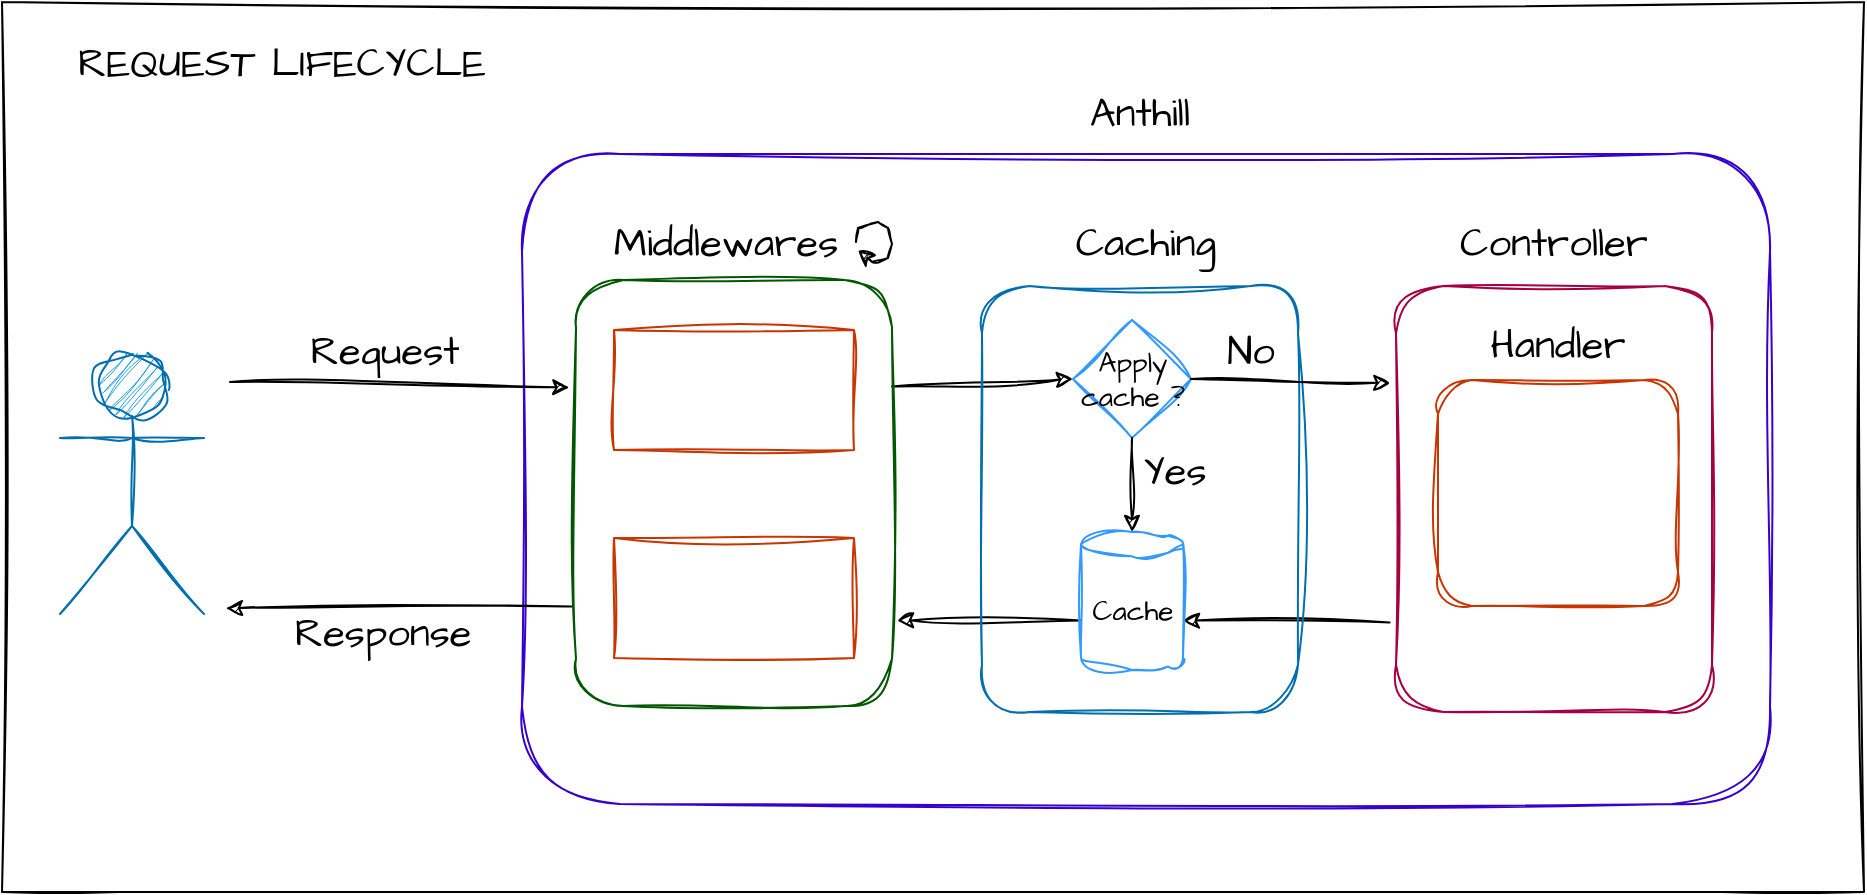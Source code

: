 <mxfile version="22.0.0" type="device">
  <diagram id="C5RBs43oDa-KdzZeNtuy" name="Page-1">
    <mxGraphModel dx="1122" dy="855" grid="0" gridSize="10" guides="1" tooltips="1" connect="1" arrows="1" fold="1" page="1" pageScale="1" pageWidth="1169" pageHeight="827" background="none" math="0" shadow="0">
      <root>
        <mxCell id="WIyWlLk6GJQsqaUBKTNV-0" />
        <mxCell id="WIyWlLk6GJQsqaUBKTNV-1" parent="WIyWlLk6GJQsqaUBKTNV-0" />
        <mxCell id="NndLvORObzjh5Yxis3ud-40" value="" style="rounded=0;whiteSpace=wrap;html=1;sketch=1;hachureGap=4;jiggle=2;curveFitting=1;fontFamily=Architects Daughter;fontSource=https%3A%2F%2Ffonts.googleapis.com%2Fcss%3Ffamily%3DArchitects%2BDaughter;fontSize=20;" vertex="1" parent="WIyWlLk6GJQsqaUBKTNV-1">
          <mxGeometry x="3" y="3" width="931" height="445" as="geometry" />
        </mxCell>
        <mxCell id="wjPrdYaJo2EO6QhYYVw2-4" value="Client" style="shape=umlActor;verticalLabelPosition=bottom;verticalAlign=top;html=1;outlineConnect=0;sketch=1;hachureGap=4;jiggle=2;curveFitting=1;fontFamily=Architects Daughter;fontSource=https%3A%2F%2Ffonts.googleapis.com%2Fcss%3Ffamily%3DArchitects%2BDaughter;fontSize=20;fillColor=#1ba1e2;fontColor=#ffffff;strokeColor=#006EAF;" parent="WIyWlLk6GJQsqaUBKTNV-1" vertex="1">
          <mxGeometry x="32" y="177" width="72" height="132" as="geometry" />
        </mxCell>
        <mxCell id="NndLvORObzjh5Yxis3ud-3" value="" style="rounded=1;whiteSpace=wrap;html=1;sketch=1;hachureGap=4;jiggle=2;curveFitting=1;fontFamily=Architects Daughter;fontSource=https%3A%2F%2Ffonts.googleapis.com%2Fcss%3Ffamily%3DArchitects%2BDaughter;fontSize=20;fillColor=none;fontColor=#ffffff;strokeColor=#3700CC;fillStyle=auto;" vertex="1" parent="WIyWlLk6GJQsqaUBKTNV-1">
          <mxGeometry x="263" y="79" width="624" height="325" as="geometry" />
        </mxCell>
        <mxCell id="NndLvORObzjh5Yxis3ud-4" value="Anthill" style="text;html=1;strokeColor=none;fillColor=none;align=center;verticalAlign=middle;whiteSpace=wrap;rounded=0;fontSize=20;fontFamily=Architects Daughter;" vertex="1" parent="WIyWlLk6GJQsqaUBKTNV-1">
          <mxGeometry x="542" y="43" width="60" height="30" as="geometry" />
        </mxCell>
        <mxCell id="NndLvORObzjh5Yxis3ud-7" value="" style="endArrow=classic;html=1;rounded=0;sketch=1;hachureGap=4;jiggle=2;curveFitting=1;fontFamily=Architects Daughter;fontSource=https%3A%2F%2Ffonts.googleapis.com%2Fcss%3Ffamily%3DArchitects%2BDaughter;fontSize=16;exitX=-0.014;exitY=0.621;exitDx=0;exitDy=0;exitPerimeter=0;" edge="1" parent="WIyWlLk6GJQsqaUBKTNV-1">
          <mxGeometry width="50" height="50" relative="1" as="geometry">
            <mxPoint x="287.788" y="305.273" as="sourcePoint" />
            <mxPoint x="115" y="306" as="targetPoint" />
          </mxGeometry>
        </mxCell>
        <mxCell id="NndLvORObzjh5Yxis3ud-8" value="Response" style="edgeLabel;html=1;align=center;verticalAlign=middle;resizable=0;points=[];fontSize=20;fontFamily=Architects Daughter;labelBackgroundColor=none;" vertex="1" connectable="0" parent="NndLvORObzjh5Yxis3ud-7">
          <mxGeometry x="0.079" y="-1" relative="1" as="geometry">
            <mxPoint x="-2" y="13" as="offset" />
          </mxGeometry>
        </mxCell>
        <mxCell id="NndLvORObzjh5Yxis3ud-9" value="" style="endArrow=classic;html=1;rounded=0;sketch=1;hachureGap=4;jiggle=2;curveFitting=1;fontFamily=Architects Daughter;fontSource=https%3A%2F%2Ffonts.googleapis.com%2Fcss%3Ffamily%3DArchitects%2BDaughter;fontSize=16;entryX=-0.021;entryY=0.318;entryDx=0;entryDy=0;entryPerimeter=0;" edge="1" parent="WIyWlLk6GJQsqaUBKTNV-1">
          <mxGeometry width="50" height="50" relative="1" as="geometry">
            <mxPoint x="117" y="193" as="sourcePoint" />
            <mxPoint x="286.682" y="195.734" as="targetPoint" />
          </mxGeometry>
        </mxCell>
        <mxCell id="NndLvORObzjh5Yxis3ud-10" value="Request" style="edgeLabel;html=1;align=center;verticalAlign=middle;resizable=0;points=[];fontSize=20;fontFamily=Architects Daughter;labelBackgroundColor=none;" vertex="1" connectable="0" parent="NndLvORObzjh5Yxis3ud-9">
          <mxGeometry x="-0.093" y="2" relative="1" as="geometry">
            <mxPoint y="-15" as="offset" />
          </mxGeometry>
        </mxCell>
        <mxCell id="NndLvORObzjh5Yxis3ud-27" value="" style="endArrow=classic;html=1;rounded=0;sketch=1;hachureGap=4;jiggle=2;curveFitting=1;fontFamily=Architects Daughter;fontSource=https%3A%2F%2Ffonts.googleapis.com%2Fcss%3Ffamily%3DArchitects%2BDaughter;fontSize=16;exitX=1;exitY=0.25;exitDx=0;exitDy=0;entryX=0;entryY=0.5;entryDx=0;entryDy=0;" edge="1" parent="WIyWlLk6GJQsqaUBKTNV-1" source="NndLvORObzjh5Yxis3ud-12" target="NndLvORObzjh5Yxis3ud-26">
          <mxGeometry width="50" height="50" relative="1" as="geometry">
            <mxPoint x="558" y="243" as="sourcePoint" />
            <mxPoint x="608" y="193" as="targetPoint" />
          </mxGeometry>
        </mxCell>
        <mxCell id="NndLvORObzjh5Yxis3ud-33" value="" style="endArrow=classic;html=1;rounded=0;sketch=1;hachureGap=4;jiggle=2;curveFitting=1;fontFamily=Architects Daughter;fontSource=https%3A%2F%2Ffonts.googleapis.com%2Fcss%3Ffamily%3DArchitects%2BDaughter;fontSize=16;exitX=-0.02;exitY=0.79;exitDx=0;exitDy=0;exitPerimeter=0;entryX=1;entryY=0;entryDx=0;entryDy=44.25;entryPerimeter=0;" edge="1" parent="WIyWlLk6GJQsqaUBKTNV-1" source="NndLvORObzjh5Yxis3ud-23" target="NndLvORObzjh5Yxis3ud-32">
          <mxGeometry width="50" height="50" relative="1" as="geometry">
            <mxPoint x="287" y="166" as="sourcePoint" />
            <mxPoint x="337" y="116" as="targetPoint" />
          </mxGeometry>
        </mxCell>
        <mxCell id="NndLvORObzjh5Yxis3ud-34" value="" style="endArrow=classic;html=1;rounded=0;sketch=1;hachureGap=4;jiggle=2;curveFitting=1;fontFamily=Architects Daughter;fontSource=https%3A%2F%2Ffonts.googleapis.com%2Fcss%3Ffamily%3DArchitects%2BDaughter;fontSize=16;exitX=0;exitY=0;exitDx=0;exitDy=44.25;exitPerimeter=0;entryX=1.016;entryY=0.799;entryDx=0;entryDy=0;entryPerimeter=0;" edge="1" parent="WIyWlLk6GJQsqaUBKTNV-1" source="NndLvORObzjh5Yxis3ud-32" target="NndLvORObzjh5Yxis3ud-12">
          <mxGeometry width="50" height="50" relative="1" as="geometry">
            <mxPoint x="287" y="166" as="sourcePoint" />
            <mxPoint x="337" y="116" as="targetPoint" />
          </mxGeometry>
        </mxCell>
        <mxCell id="NndLvORObzjh5Yxis3ud-12" value="" style="rounded=1;whiteSpace=wrap;html=1;sketch=1;hachureGap=4;jiggle=2;curveFitting=1;fontFamily=Architects Daughter;fontSource=https%3A%2F%2Ffonts.googleapis.com%2Fcss%3Ffamily%3DArchitects%2BDaughter;fontSize=20;fillColor=none;fontColor=#ffffff;strokeColor=#005700;" vertex="1" parent="WIyWlLk6GJQsqaUBKTNV-1">
          <mxGeometry x="290" y="142" width="158" height="213" as="geometry" />
        </mxCell>
        <mxCell id="NndLvORObzjh5Yxis3ud-23" value="" style="rounded=1;whiteSpace=wrap;html=1;sketch=1;hachureGap=4;jiggle=2;curveFitting=1;fontFamily=Architects Daughter;fontSource=https%3A%2F%2Ffonts.googleapis.com%2Fcss%3Ffamily%3DArchitects%2BDaughter;fontSize=20;fillColor=none;fontColor=#ffffff;strokeColor=#A50040;" vertex="1" parent="WIyWlLk6GJQsqaUBKTNV-1">
          <mxGeometry x="700" y="145" width="158" height="213" as="geometry" />
        </mxCell>
        <mxCell id="NndLvORObzjh5Yxis3ud-22" value="" style="rounded=1;whiteSpace=wrap;html=1;sketch=1;hachureGap=4;jiggle=2;curveFitting=1;fontFamily=Architects Daughter;fontSource=https%3A%2F%2Ffonts.googleapis.com%2Fcss%3Ffamily%3DArchitects%2BDaughter;fontSize=20;fillColor=none;fontColor=#ffffff;strokeColor=#006EAF;" vertex="1" parent="WIyWlLk6GJQsqaUBKTNV-1">
          <mxGeometry x="493" y="145" width="158" height="213" as="geometry" />
        </mxCell>
        <mxCell id="NndLvORObzjh5Yxis3ud-26" value="Apply cache ?" style="rhombus;whiteSpace=wrap;html=1;sketch=1;hachureGap=4;jiggle=2;curveFitting=1;fontFamily=Architects Daughter;fontSource=https%3A%2F%2Ffonts.googleapis.com%2Fcss%3Ffamily%3DArchitects%2BDaughter;fontSize=14;strokeColor=#3399FF;labelBackgroundColor=none;fillColor=none;" vertex="1" parent="WIyWlLk6GJQsqaUBKTNV-1">
          <mxGeometry x="538.5" y="162" width="59" height="59" as="geometry" />
        </mxCell>
        <mxCell id="NndLvORObzjh5Yxis3ud-28" value="" style="endArrow=classic;html=1;rounded=0;sketch=1;hachureGap=4;jiggle=2;curveFitting=1;fontFamily=Architects Daughter;fontSource=https%3A%2F%2Ffonts.googleapis.com%2Fcss%3Ffamily%3DArchitects%2BDaughter;fontSize=16;exitX=0.5;exitY=1;exitDx=0;exitDy=0;" edge="1" parent="WIyWlLk6GJQsqaUBKTNV-1" source="NndLvORObzjh5Yxis3ud-26" target="NndLvORObzjh5Yxis3ud-32">
          <mxGeometry width="50" height="50" relative="1" as="geometry">
            <mxPoint x="558" y="243" as="sourcePoint" />
            <mxPoint x="608" y="193" as="targetPoint" />
          </mxGeometry>
        </mxCell>
        <mxCell id="NndLvORObzjh5Yxis3ud-29" value="Yes" style="edgeLabel;html=1;align=center;verticalAlign=middle;resizable=0;points=[];fontSize=20;fontFamily=Architects Daughter;labelBackgroundColor=none;rotation=0;" vertex="1" connectable="0" parent="NndLvORObzjh5Yxis3ud-28">
          <mxGeometry x="-0.317" y="1" relative="1" as="geometry">
            <mxPoint x="20" as="offset" />
          </mxGeometry>
        </mxCell>
        <mxCell id="NndLvORObzjh5Yxis3ud-32" value="Cache" style="shape=cylinder3;whiteSpace=wrap;html=1;boundedLbl=1;backgroundOutline=1;size=6.091;sketch=1;hachureGap=4;jiggle=2;curveFitting=1;fontFamily=Architects Daughter;fontSource=https%3A%2F%2Ffonts.googleapis.com%2Fcss%3Ffamily%3DArchitects%2BDaughter;fontSize=14;strokeColor=#3399FF;labelBackgroundColor=none;fillColor=none;" vertex="1" parent="WIyWlLk6GJQsqaUBKTNV-1">
          <mxGeometry x="542.5" y="268" width="51" height="69" as="geometry" />
        </mxCell>
        <mxCell id="NndLvORObzjh5Yxis3ud-35" value="Your code" style="rounded=1;whiteSpace=wrap;html=1;sketch=1;hachureGap=4;jiggle=2;curveFitting=1;fontFamily=Architects Daughter;fontSource=https%3A%2F%2Ffonts.googleapis.com%2Fcss%3Ffamily%3DArchitects%2BDaughter;fontSize=20;fillColor=none;fontColor=#FFFFFF;strokeColor=#C73500;" vertex="1" parent="WIyWlLk6GJQsqaUBKTNV-1">
          <mxGeometry x="721" y="192" width="120" height="113" as="geometry" />
        </mxCell>
        <mxCell id="NndLvORObzjh5Yxis3ud-36" value="Handler" style="text;html=1;strokeColor=none;fillColor=none;align=center;verticalAlign=middle;whiteSpace=wrap;rounded=0;fontSize=20;fontFamily=Architects Daughter;" vertex="1" parent="WIyWlLk6GJQsqaUBKTNV-1">
          <mxGeometry x="751" y="159" width="60" height="30" as="geometry" />
        </mxCell>
        <mxCell id="NndLvORObzjh5Yxis3ud-14" value="&lt;font color=&quot;#ffffff&quot;&gt;runBefore()&lt;/font&gt;" style="rounded=0;whiteSpace=wrap;html=1;sketch=1;hachureGap=4;jiggle=2;curveFitting=1;fontFamily=Architects Daughter;fontSource=https%3A%2F%2Ffonts.googleapis.com%2Fcss%3Ffamily%3DArchitects%2BDaughter;fontSize=20;fillColor=none;fontColor=#000000;strokeColor=#C73500;" vertex="1" parent="WIyWlLk6GJQsqaUBKTNV-1">
          <mxGeometry x="309" y="167" width="120" height="60" as="geometry" />
        </mxCell>
        <mxCell id="NndLvORObzjh5Yxis3ud-15" value="runAfter()" style="rounded=0;whiteSpace=wrap;html=1;sketch=1;hachureGap=4;jiggle=2;curveFitting=1;fontFamily=Architects Daughter;fontSource=https%3A%2F%2Ffonts.googleapis.com%2Fcss%3Ffamily%3DArchitects%2BDaughter;fontSize=20;fillColor=none;fontColor=#FFFFFF;strokeColor=#C73500;" vertex="1" parent="WIyWlLk6GJQsqaUBKTNV-1">
          <mxGeometry x="309" y="271" width="120" height="60" as="geometry" />
        </mxCell>
        <mxCell id="NndLvORObzjh5Yxis3ud-13" value="Middlewares" style="text;html=1;strokeColor=none;fillColor=none;align=center;verticalAlign=middle;whiteSpace=wrap;rounded=0;fontSize=20;fontFamily=Architects Daughter;" vertex="1" parent="WIyWlLk6GJQsqaUBKTNV-1">
          <mxGeometry x="305" y="108" width="120" height="30" as="geometry" />
        </mxCell>
        <mxCell id="NndLvORObzjh5Yxis3ud-24" value="Controller" style="text;html=1;strokeColor=none;fillColor=none;align=center;verticalAlign=middle;whiteSpace=wrap;rounded=0;fontSize=20;fontFamily=Architects Daughter;" vertex="1" parent="WIyWlLk6GJQsqaUBKTNV-1">
          <mxGeometry x="719" y="108" width="120" height="30" as="geometry" />
        </mxCell>
        <mxCell id="NndLvORObzjh5Yxis3ud-25" value="Caching" style="text;html=1;strokeColor=none;fillColor=none;align=center;verticalAlign=middle;whiteSpace=wrap;rounded=0;fontSize=20;fontFamily=Architects Daughter;" vertex="1" parent="WIyWlLk6GJQsqaUBKTNV-1">
          <mxGeometry x="515" y="108" width="120" height="30" as="geometry" />
        </mxCell>
        <mxCell id="NndLvORObzjh5Yxis3ud-38" value="" style="endArrow=classic;html=1;rounded=0;sketch=1;hachureGap=4;jiggle=2;curveFitting=1;fontFamily=Architects Daughter;fontSource=https%3A%2F%2Ffonts.googleapis.com%2Fcss%3Ffamily%3DArchitects%2BDaughter;fontSize=16;" edge="1" parent="WIyWlLk6GJQsqaUBKTNV-1">
          <mxGeometry width="50" height="50" relative="1" as="geometry">
            <mxPoint x="430" y="123" as="sourcePoint" />
            <mxPoint x="431" y="127" as="targetPoint" />
            <Array as="points">
              <mxPoint x="431" y="116" />
              <mxPoint x="441" y="113" />
              <mxPoint x="446" y="116" />
              <mxPoint x="448" y="124" />
              <mxPoint x="446" y="131" />
              <mxPoint x="438" y="133" />
            </Array>
          </mxGeometry>
        </mxCell>
        <mxCell id="NndLvORObzjh5Yxis3ud-30" value="" style="endArrow=classic;html=1;rounded=0;sketch=1;hachureGap=4;jiggle=2;curveFitting=1;fontFamily=Architects Daughter;fontSource=https%3A%2F%2Ffonts.googleapis.com%2Fcss%3Ffamily%3DArchitects%2BDaughter;fontSize=16;entryX=-0.018;entryY=0.228;entryDx=0;entryDy=0;entryPerimeter=0;exitX=1;exitY=0.5;exitDx=0;exitDy=0;labelBackgroundColor=none;" edge="1" parent="WIyWlLk6GJQsqaUBKTNV-1" source="NndLvORObzjh5Yxis3ud-26" target="NndLvORObzjh5Yxis3ud-23">
          <mxGeometry width="50" height="50" relative="1" as="geometry">
            <mxPoint x="558" y="243" as="sourcePoint" />
            <mxPoint x="608" y="193" as="targetPoint" />
          </mxGeometry>
        </mxCell>
        <mxCell id="NndLvORObzjh5Yxis3ud-31" value="No" style="edgeLabel;html=1;align=center;verticalAlign=middle;resizable=0;points=[];fontSize=20;fontFamily=Architects Daughter;labelBackgroundColor=none;" vertex="1" connectable="0" parent="NndLvORObzjh5Yxis3ud-30">
          <mxGeometry x="0.486" y="-1" relative="1" as="geometry">
            <mxPoint x="-45" y="-17" as="offset" />
          </mxGeometry>
        </mxCell>
        <mxCell id="NndLvORObzjh5Yxis3ud-41" value="REQUEST LIFECYCLE" style="text;html=1;strokeColor=none;fillColor=none;align=center;verticalAlign=middle;whiteSpace=wrap;rounded=0;fontSize=20;fontFamily=Architects Daughter;" vertex="1" parent="WIyWlLk6GJQsqaUBKTNV-1">
          <mxGeometry x="16" y="18" width="254" height="30" as="geometry" />
        </mxCell>
      </root>
    </mxGraphModel>
  </diagram>
</mxfile>
